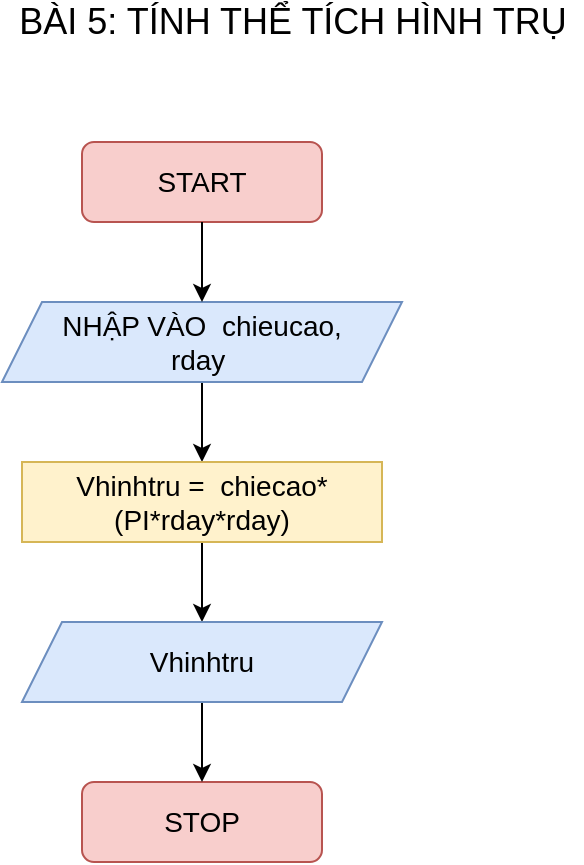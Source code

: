 <mxfile version="18.2.0" type="device"><diagram id="C5RBs43oDa-KdzZeNtuy" name="Page-1"><mxGraphModel dx="1038" dy="519" grid="0" gridSize="10" guides="1" tooltips="1" connect="1" arrows="1" fold="1" page="1" pageScale="1" pageWidth="827" pageHeight="1169" math="0" shadow="0"><root><mxCell id="WIyWlLk6GJQsqaUBKTNV-0"/><mxCell id="WIyWlLk6GJQsqaUBKTNV-1" parent="WIyWlLk6GJQsqaUBKTNV-0"/><mxCell id="WIyWlLk6GJQsqaUBKTNV-3" value="&lt;font style=&quot;font-size: 14px;&quot;&gt;START&lt;/font&gt;" style="rounded=1;whiteSpace=wrap;html=1;fontSize=12;glass=0;strokeWidth=1;shadow=0;fillColor=#f8cecc;strokeColor=#b85450;" parent="WIyWlLk6GJQsqaUBKTNV-1" vertex="1"><mxGeometry x="330" y="80" width="120" height="40" as="geometry"/></mxCell><mxCell id="WIyWlLk6GJQsqaUBKTNV-11" value="&lt;font style=&quot;font-size: 14px;&quot;&gt;STOP&lt;/font&gt;" style="rounded=1;whiteSpace=wrap;html=1;fontSize=12;glass=0;strokeWidth=1;shadow=0;fillColor=#f8cecc;strokeColor=#b85450;" parent="WIyWlLk6GJQsqaUBKTNV-1" vertex="1"><mxGeometry x="330" y="400" width="120" height="40" as="geometry"/></mxCell><mxCell id="5Qx85FHkhJgoav82ijsD-2" value="&lt;font style=&quot;font-size: 18px;&quot;&gt;BÀI 5: TÍNH THỂ TÍCH HÌNH TRỤ&lt;/font&gt;" style="text;html=1;align=center;verticalAlign=middle;resizable=0;points=[];autosize=1;strokeColor=none;fillColor=none;" parent="WIyWlLk6GJQsqaUBKTNV-1" vertex="1"><mxGeometry x="290" y="10" width="290" height="20" as="geometry"/></mxCell><mxCell id="cI0cusYcW3bLNiH1mHlv-4" value="" style="edgeStyle=orthogonalEdgeStyle;rounded=0;orthogonalLoop=1;jettySize=auto;html=1;fontSize=14;" parent="WIyWlLk6GJQsqaUBKTNV-1" source="5Qx85FHkhJgoav82ijsD-16" target="5Qx85FHkhJgoav82ijsD-17" edge="1"><mxGeometry relative="1" as="geometry"/></mxCell><mxCell id="5Qx85FHkhJgoav82ijsD-16" value="&lt;font style=&quot;font-size: 14px;&quot;&gt;NHẬP VÀO&amp;nbsp; chieucao, &lt;br&gt;rday&amp;nbsp;&lt;/font&gt;" style="shape=parallelogram;perimeter=parallelogramPerimeter;whiteSpace=wrap;html=1;fixedSize=1;fontSize=12;fillColor=#dae8fc;strokeColor=#6c8ebf;" parent="WIyWlLk6GJQsqaUBKTNV-1" vertex="1"><mxGeometry x="290" y="160" width="200" height="40" as="geometry"/></mxCell><mxCell id="cI0cusYcW3bLNiH1mHlv-8" value="" style="edgeStyle=orthogonalEdgeStyle;rounded=0;orthogonalLoop=1;jettySize=auto;html=1;fontSize=14;" parent="WIyWlLk6GJQsqaUBKTNV-1" source="5Qx85FHkhJgoav82ijsD-17" target="cI0cusYcW3bLNiH1mHlv-6" edge="1"><mxGeometry relative="1" as="geometry"/></mxCell><mxCell id="5Qx85FHkhJgoav82ijsD-17" value="&lt;font style=&quot;font-size: 14px;&quot;&gt;Vhinhtru =&amp;nbsp; chiecao*(PI*rday*rday)&lt;/font&gt;" style="rounded=0;whiteSpace=wrap;html=1;fontSize=12;fillColor=#fff2cc;strokeColor=#d6b656;" parent="WIyWlLk6GJQsqaUBKTNV-1" vertex="1"><mxGeometry x="300" y="240" width="180" height="40" as="geometry"/></mxCell><mxCell id="cI0cusYcW3bLNiH1mHlv-2" value="" style="endArrow=classic;html=1;rounded=0;fontSize=14;exitX=0.5;exitY=1;exitDx=0;exitDy=0;" parent="WIyWlLk6GJQsqaUBKTNV-1" source="WIyWlLk6GJQsqaUBKTNV-3" target="5Qx85FHkhJgoav82ijsD-16" edge="1"><mxGeometry width="50" height="50" relative="1" as="geometry"><mxPoint x="390" y="290" as="sourcePoint"/><mxPoint x="440" y="240" as="targetPoint"/><Array as="points"><mxPoint x="390" y="160"/></Array></mxGeometry></mxCell><mxCell id="cI0cusYcW3bLNiH1mHlv-9" value="" style="edgeStyle=orthogonalEdgeStyle;rounded=0;orthogonalLoop=1;jettySize=auto;html=1;fontSize=14;" parent="WIyWlLk6GJQsqaUBKTNV-1" source="cI0cusYcW3bLNiH1mHlv-6" target="WIyWlLk6GJQsqaUBKTNV-11" edge="1"><mxGeometry relative="1" as="geometry"/></mxCell><mxCell id="cI0cusYcW3bLNiH1mHlv-6" value="&lt;span style=&quot;font-size: 14px;&quot;&gt;Vhinhtru&lt;/span&gt;" style="shape=parallelogram;perimeter=parallelogramPerimeter;whiteSpace=wrap;html=1;fixedSize=1;fontSize=12;fillColor=#dae8fc;strokeColor=#6c8ebf;" parent="WIyWlLk6GJQsqaUBKTNV-1" vertex="1"><mxGeometry x="300" y="320" width="180" height="40" as="geometry"/></mxCell></root></mxGraphModel></diagram></mxfile>